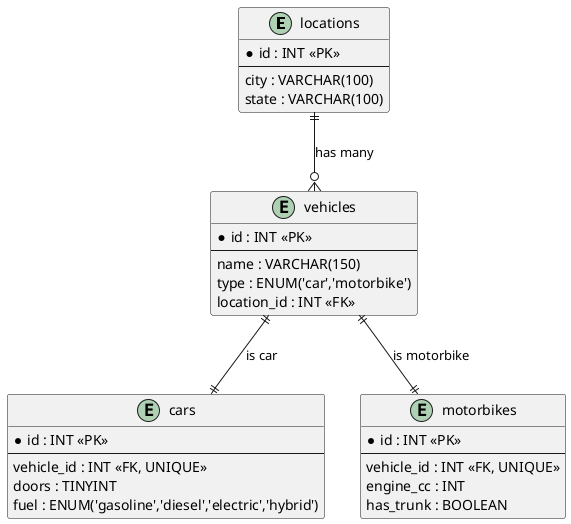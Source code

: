 @startuml

entity "locations" as L {
  *id : INT <<PK>>
  --
  city : VARCHAR(100)
  state : VARCHAR(100)
}

entity "vehicles" as V {
  *id : INT <<PK>>
  --
  name : VARCHAR(150)
  type : ENUM('car','motorbike')
  location_id : INT <<FK>>
}

entity "cars" as C {
  *id : INT <<PK>>
  --
  vehicle_id : INT <<FK, UNIQUE>>
  doors : TINYINT
  fuel : ENUM('gasoline','diesel','electric','hybrid')
}

entity "motorbikes" as M {
  *id : INT <<PK>>
  --
  vehicle_id : INT <<FK, UNIQUE>>
  engine_cc : INT
  has_trunk : BOOLEAN
}

' Relationships
L ||--o{ V : "has many"
V ||--|| C : "is car"
V ||--|| M : "is motorbike"

@enduml